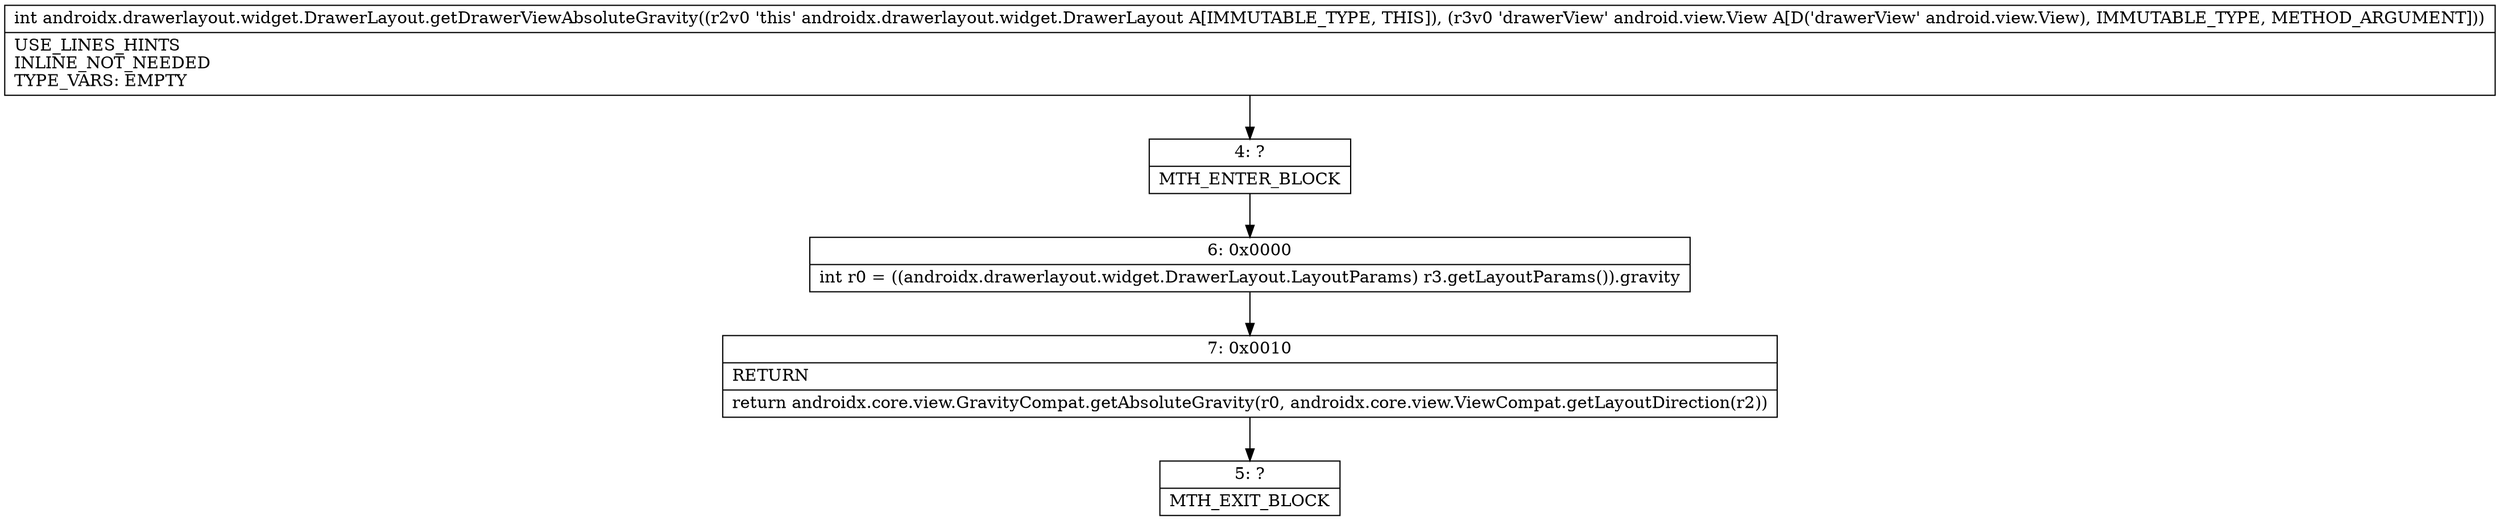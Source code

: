 digraph "CFG forandroidx.drawerlayout.widget.DrawerLayout.getDrawerViewAbsoluteGravity(Landroid\/view\/View;)I" {
Node_4 [shape=record,label="{4\:\ ?|MTH_ENTER_BLOCK\l}"];
Node_6 [shape=record,label="{6\:\ 0x0000|int r0 = ((androidx.drawerlayout.widget.DrawerLayout.LayoutParams) r3.getLayoutParams()).gravity\l}"];
Node_7 [shape=record,label="{7\:\ 0x0010|RETURN\l|return androidx.core.view.GravityCompat.getAbsoluteGravity(r0, androidx.core.view.ViewCompat.getLayoutDirection(r2))\l}"];
Node_5 [shape=record,label="{5\:\ ?|MTH_EXIT_BLOCK\l}"];
MethodNode[shape=record,label="{int androidx.drawerlayout.widget.DrawerLayout.getDrawerViewAbsoluteGravity((r2v0 'this' androidx.drawerlayout.widget.DrawerLayout A[IMMUTABLE_TYPE, THIS]), (r3v0 'drawerView' android.view.View A[D('drawerView' android.view.View), IMMUTABLE_TYPE, METHOD_ARGUMENT]))  | USE_LINES_HINTS\lINLINE_NOT_NEEDED\lTYPE_VARS: EMPTY\l}"];
MethodNode -> Node_4;Node_4 -> Node_6;
Node_6 -> Node_7;
Node_7 -> Node_5;
}

